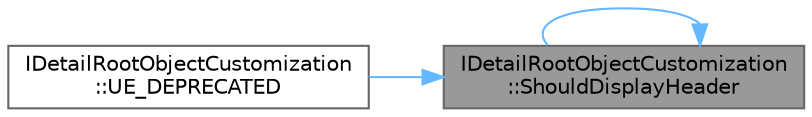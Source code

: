 digraph "IDetailRootObjectCustomization::ShouldDisplayHeader"
{
 // INTERACTIVE_SVG=YES
 // LATEX_PDF_SIZE
  bgcolor="transparent";
  edge [fontname=Helvetica,fontsize=10,labelfontname=Helvetica,labelfontsize=10];
  node [fontname=Helvetica,fontsize=10,shape=box,height=0.2,width=0.4];
  rankdir="RL";
  Node1 [id="Node000001",label="IDetailRootObjectCustomization\l::ShouldDisplayHeader",height=0.2,width=0.4,color="gray40", fillcolor="grey60", style="filled", fontcolor="black",tooltip="Whether or not the object should have a header displayed or just show the children directly."];
  Node1 -> Node1 [id="edge1_Node000001_Node000001",dir="back",color="steelblue1",style="solid",tooltip=" "];
  Node1 -> Node2 [id="edge2_Node000001_Node000002",dir="back",color="steelblue1",style="solid",tooltip=" "];
  Node2 [id="Node000002",label="IDetailRootObjectCustomization\l::UE_DEPRECATED",height=0.2,width=0.4,color="grey40", fillcolor="white", style="filled",URL="$df/d20/classIDetailRootObjectCustomization.html#abe21d3998ba22278e1186453aa1aee36",tooltip=" "];
}
